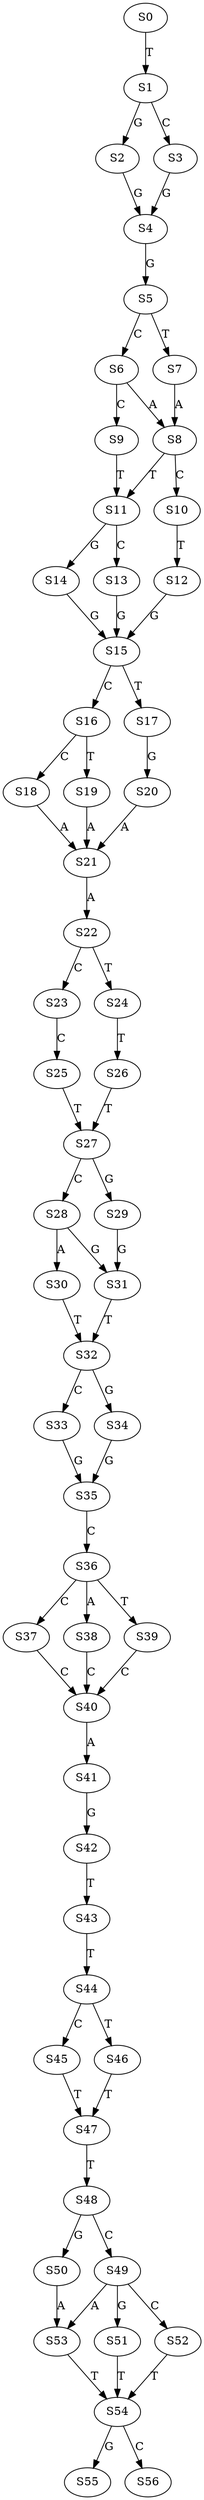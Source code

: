 strict digraph  {
	S0 -> S1 [ label = T ];
	S1 -> S2 [ label = G ];
	S1 -> S3 [ label = C ];
	S2 -> S4 [ label = G ];
	S3 -> S4 [ label = G ];
	S4 -> S5 [ label = G ];
	S5 -> S6 [ label = C ];
	S5 -> S7 [ label = T ];
	S6 -> S8 [ label = A ];
	S6 -> S9 [ label = C ];
	S7 -> S8 [ label = A ];
	S8 -> S10 [ label = C ];
	S8 -> S11 [ label = T ];
	S9 -> S11 [ label = T ];
	S10 -> S12 [ label = T ];
	S11 -> S13 [ label = C ];
	S11 -> S14 [ label = G ];
	S12 -> S15 [ label = G ];
	S13 -> S15 [ label = G ];
	S14 -> S15 [ label = G ];
	S15 -> S16 [ label = C ];
	S15 -> S17 [ label = T ];
	S16 -> S18 [ label = C ];
	S16 -> S19 [ label = T ];
	S17 -> S20 [ label = G ];
	S18 -> S21 [ label = A ];
	S19 -> S21 [ label = A ];
	S20 -> S21 [ label = A ];
	S21 -> S22 [ label = A ];
	S22 -> S23 [ label = C ];
	S22 -> S24 [ label = T ];
	S23 -> S25 [ label = C ];
	S24 -> S26 [ label = T ];
	S25 -> S27 [ label = T ];
	S26 -> S27 [ label = T ];
	S27 -> S28 [ label = C ];
	S27 -> S29 [ label = G ];
	S28 -> S30 [ label = A ];
	S28 -> S31 [ label = G ];
	S29 -> S31 [ label = G ];
	S30 -> S32 [ label = T ];
	S31 -> S32 [ label = T ];
	S32 -> S33 [ label = C ];
	S32 -> S34 [ label = G ];
	S33 -> S35 [ label = G ];
	S34 -> S35 [ label = G ];
	S35 -> S36 [ label = C ];
	S36 -> S37 [ label = C ];
	S36 -> S38 [ label = A ];
	S36 -> S39 [ label = T ];
	S37 -> S40 [ label = C ];
	S38 -> S40 [ label = C ];
	S39 -> S40 [ label = C ];
	S40 -> S41 [ label = A ];
	S41 -> S42 [ label = G ];
	S42 -> S43 [ label = T ];
	S43 -> S44 [ label = T ];
	S44 -> S45 [ label = C ];
	S44 -> S46 [ label = T ];
	S45 -> S47 [ label = T ];
	S46 -> S47 [ label = T ];
	S47 -> S48 [ label = T ];
	S48 -> S49 [ label = C ];
	S48 -> S50 [ label = G ];
	S49 -> S51 [ label = G ];
	S49 -> S52 [ label = C ];
	S49 -> S53 [ label = A ];
	S50 -> S53 [ label = A ];
	S51 -> S54 [ label = T ];
	S52 -> S54 [ label = T ];
	S53 -> S54 [ label = T ];
	S54 -> S55 [ label = G ];
	S54 -> S56 [ label = C ];
}

